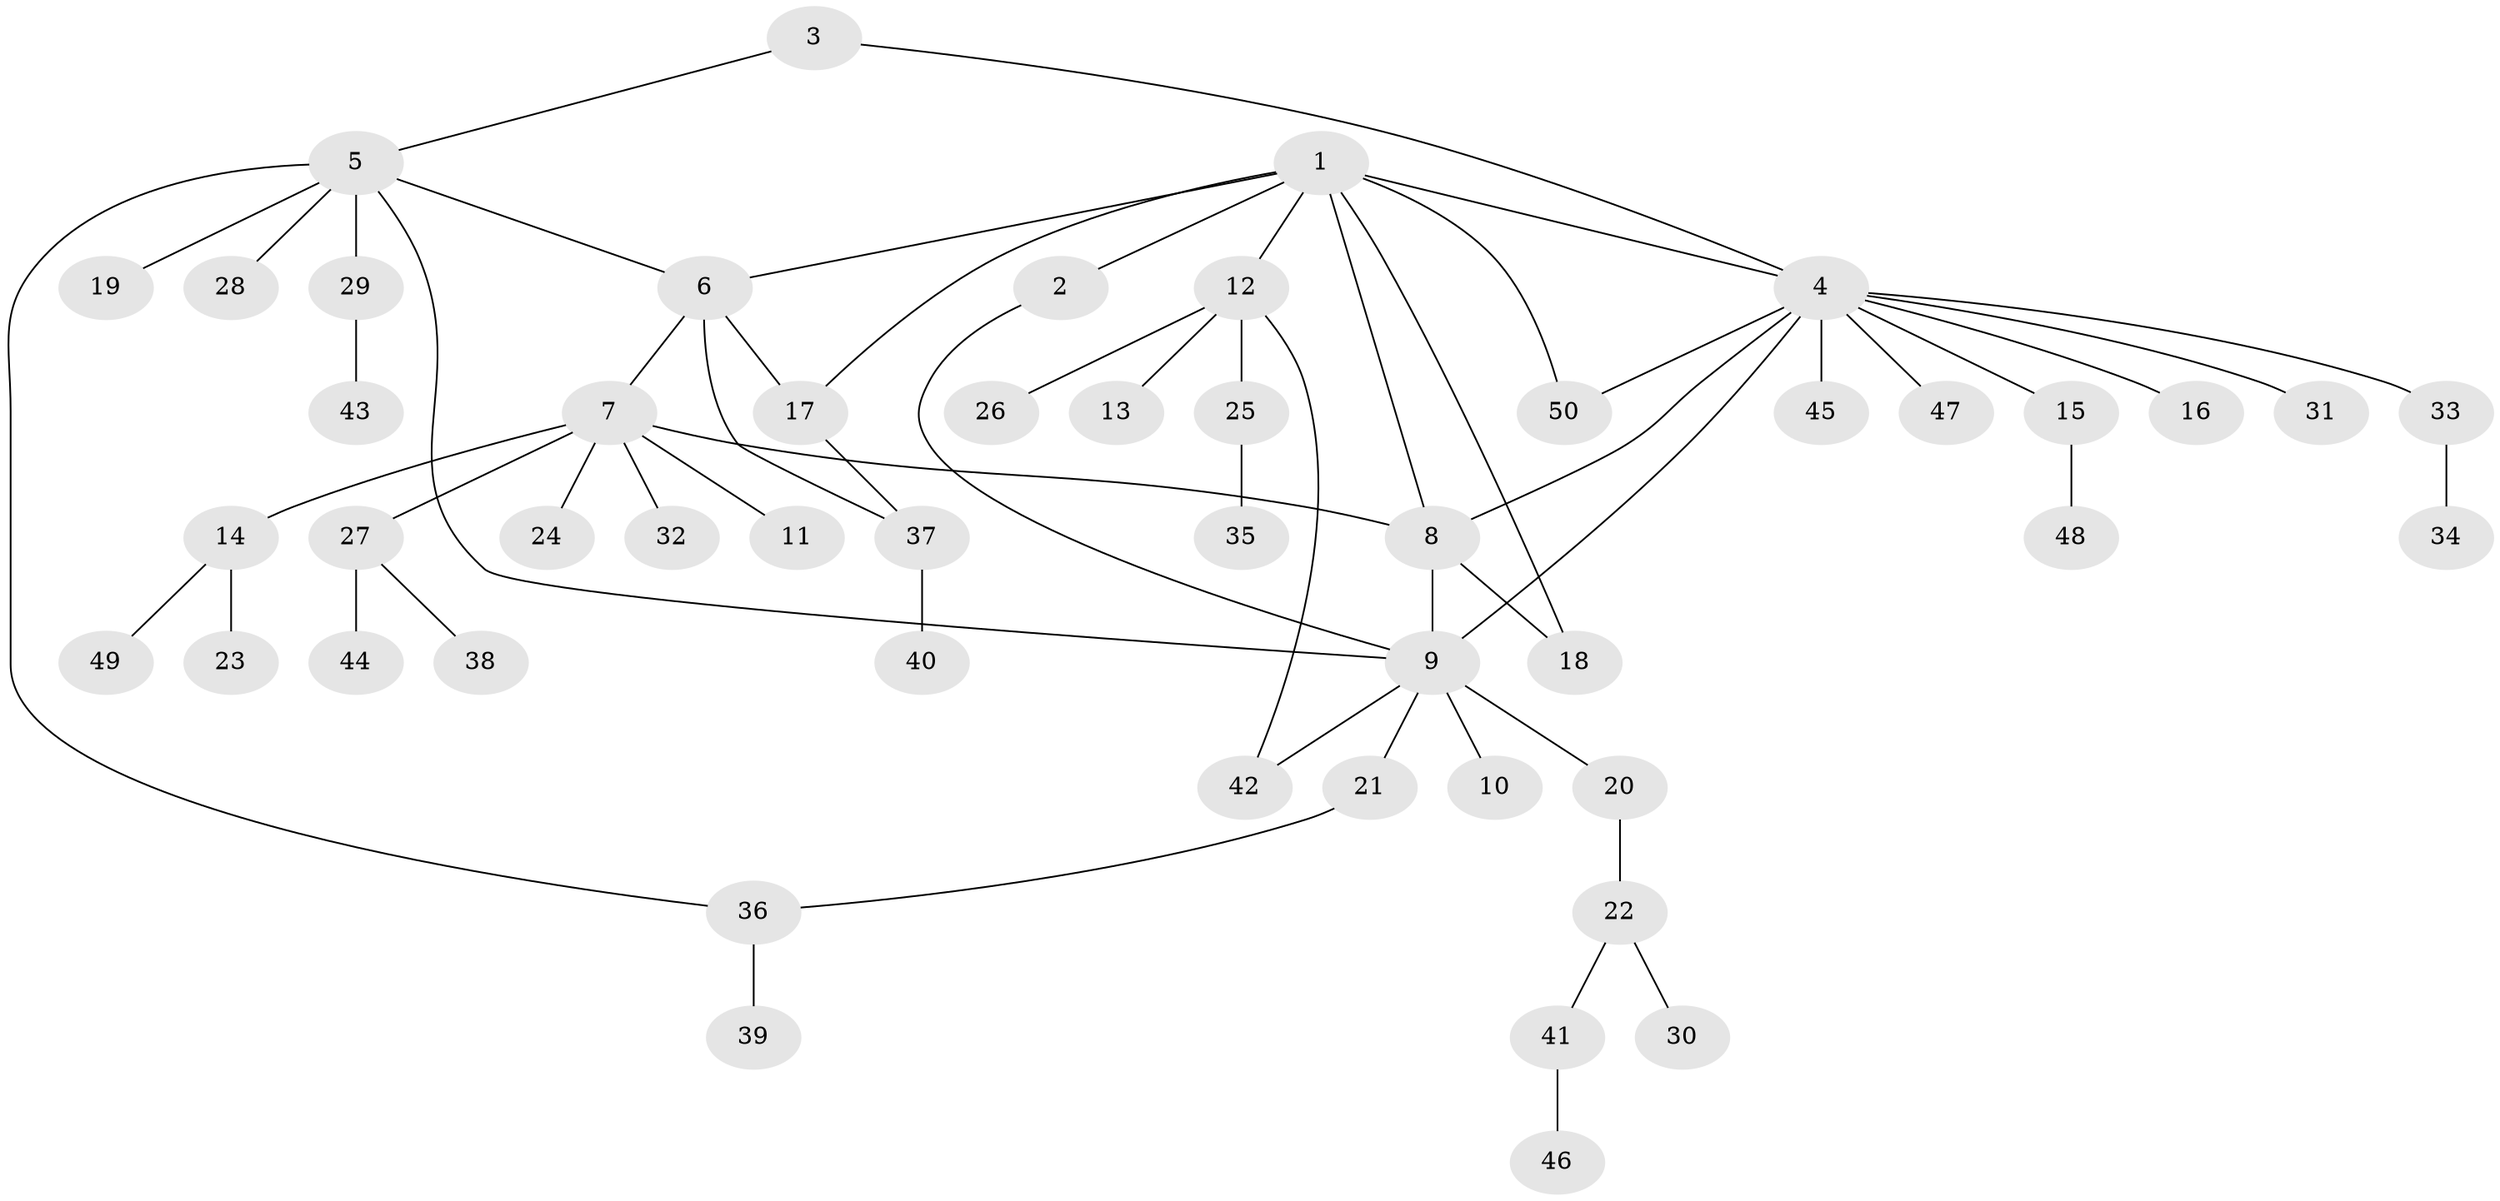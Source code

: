 // Generated by graph-tools (version 1.1) at 2025/11/02/27/25 16:11:30]
// undirected, 50 vertices, 61 edges
graph export_dot {
graph [start="1"]
  node [color=gray90,style=filled];
  1;
  2;
  3;
  4;
  5;
  6;
  7;
  8;
  9;
  10;
  11;
  12;
  13;
  14;
  15;
  16;
  17;
  18;
  19;
  20;
  21;
  22;
  23;
  24;
  25;
  26;
  27;
  28;
  29;
  30;
  31;
  32;
  33;
  34;
  35;
  36;
  37;
  38;
  39;
  40;
  41;
  42;
  43;
  44;
  45;
  46;
  47;
  48;
  49;
  50;
  1 -- 2;
  1 -- 4;
  1 -- 6;
  1 -- 8;
  1 -- 12;
  1 -- 17;
  1 -- 18;
  1 -- 50;
  2 -- 9;
  3 -- 4;
  3 -- 5;
  4 -- 8;
  4 -- 9;
  4 -- 15;
  4 -- 16;
  4 -- 31;
  4 -- 33;
  4 -- 45;
  4 -- 47;
  4 -- 50;
  5 -- 6;
  5 -- 9;
  5 -- 19;
  5 -- 28;
  5 -- 29;
  5 -- 36;
  6 -- 7;
  6 -- 17;
  6 -- 37;
  7 -- 8;
  7 -- 11;
  7 -- 14;
  7 -- 24;
  7 -- 27;
  7 -- 32;
  8 -- 9;
  8 -- 18;
  9 -- 10;
  9 -- 20;
  9 -- 21;
  9 -- 42;
  12 -- 13;
  12 -- 25;
  12 -- 26;
  12 -- 42;
  14 -- 23;
  14 -- 49;
  15 -- 48;
  17 -- 37;
  20 -- 22;
  21 -- 36;
  22 -- 30;
  22 -- 41;
  25 -- 35;
  27 -- 38;
  27 -- 44;
  29 -- 43;
  33 -- 34;
  36 -- 39;
  37 -- 40;
  41 -- 46;
}
